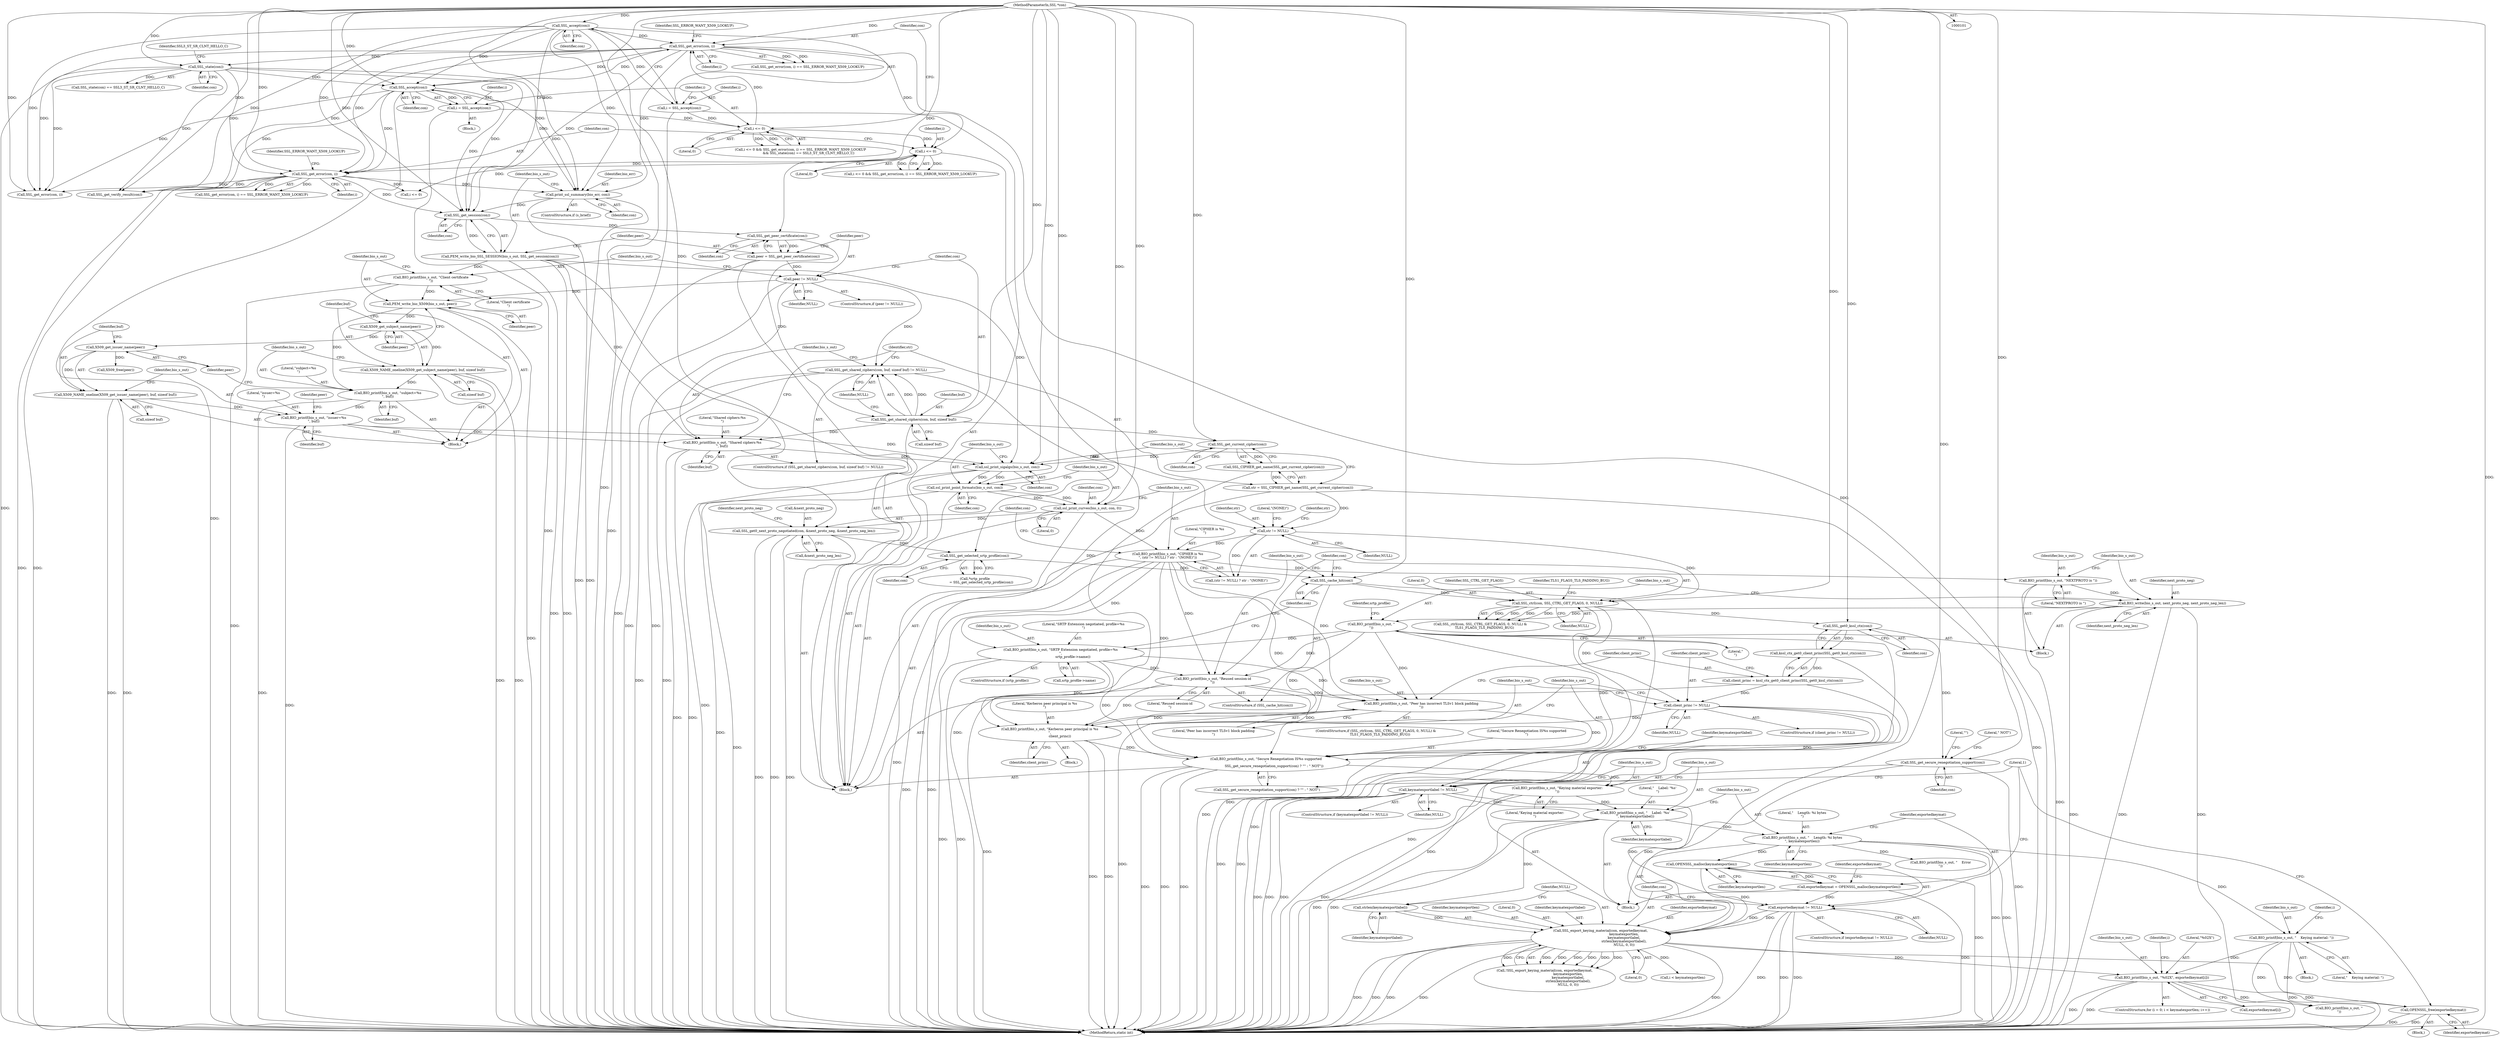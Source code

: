 digraph "0_openssl_259b664f950c2ba66fbf4b0fe5281327904ead21@API" {
"1000454" [label="(Call,OPENSSL_free(exportedkeymat))"];
"1000445" [label="(Call,BIO_printf(bio_s_out, \"%02X\", exportedkeymat[i]))"];
"1000433" [label="(Call,BIO_printf(bio_s_out, \"    Keying material: \"))"];
"1000402" [label="(Call,BIO_printf(bio_s_out, \"    Length: %i bytes\n\", keymatexportlen))"];
"1000398" [label="(Call,BIO_printf(bio_s_out, \"    Label: '%s'\n\", keymatexportlabel))"];
"1000395" [label="(Call,BIO_printf(bio_s_out, \"Keying material exporter:\n\"))"];
"1000382" [label="(Call,BIO_printf(bio_s_out, \"Secure Renegotiation IS%s supported\n\",\n               SSL_get_secure_renegotiation_support(con) ? \"\" : \" NOT\"))"];
"1000309" [label="(Call,BIO_printf(bio_s_out, \"CIPHER is %s\n\", (str != NULL) ? str : \"(NONE)\"))"];
"1000305" [label="(Call,ssl_print_curves(bio_s_out, con, 0))"];
"1000302" [label="(Call,ssl_print_point_formats(bio_s_out, con))"];
"1000299" [label="(Call,ssl_print_sigalgs(bio_s_out, con))"];
"1000290" [label="(Call,BIO_printf(bio_s_out, \"Shared ciphers:%s\n\", buf))"];
"1000276" [label="(Call,BIO_printf(bio_s_out, \"issuer=%s\n\", buf))"];
"1000266" [label="(Call,BIO_printf(bio_s_out, \"subject=%s\n\", buf))"];
"1000257" [label="(Call,PEM_write_bio_X509(bio_s_out, peer))"];
"1000254" [label="(Call,BIO_printf(bio_s_out, \"Client certificate\n\"))"];
"1000241" [label="(Call,PEM_write_bio_SSL_SESSION(bio_s_out, SSL_get_session(con)))"];
"1000243" [label="(Call,SSL_get_session(con))"];
"1000125" [label="(Call,SSL_get_error(con, i))"];
"1000139" [label="(Call,SSL_accept(con))"];
"1000115" [label="(Call,SSL_accept(con))"];
"1000102" [label="(MethodParameterIn,SSL *con)"];
"1000130" [label="(Call,SSL_state(con))"];
"1000120" [label="(Call,i <= 0)"];
"1000113" [label="(Call,i = SSL_accept(con))"];
"1000137" [label="(Call,i = SSL_accept(con))"];
"1000238" [label="(Call,print_ssl_summary(bio_err, con))"];
"1000147" [label="(Call,SSL_get_error(con, i))"];
"1000143" [label="(Call,i <= 0)"];
"1000250" [label="(Call,peer != NULL)"];
"1000245" [label="(Call,peer = SSL_get_peer_certificate(con))"];
"1000247" [label="(Call,SSL_get_peer_certificate(con))"];
"1000260" [label="(Call,X509_NAME_oneline(X509_get_subject_name(peer), buf, sizeof buf))"];
"1000261" [label="(Call,X509_get_subject_name(peer))"];
"1000270" [label="(Call,X509_NAME_oneline(X509_get_issuer_name(peer), buf, sizeof buf))"];
"1000271" [label="(Call,X509_get_issuer_name(peer))"];
"1000284" [label="(Call,SSL_get_shared_ciphers(con, buf, sizeof buf))"];
"1000297" [label="(Call,SSL_get_current_cipher(con))"];
"1000313" [label="(Call,str != NULL)"];
"1000294" [label="(Call,str = SSL_CIPHER_get_name(SSL_get_current_cipher(con)))"];
"1000296" [label="(Call,SSL_CIPHER_get_name(SSL_get_current_cipher(con)))"];
"1000283" [label="(Call,SSL_get_shared_ciphers(con, buf, sizeof buf) != NULL)"];
"1000378" [label="(Call,BIO_printf(bio_s_out, \"Kerberos peer principal is %s\n\",\n                   client_princ))"];
"1000365" [label="(Call,BIO_printf(bio_s_out, \"Peer has incorrect TLSv1 block padding\n\"))"];
"1000345" [label="(Call,BIO_printf(bio_s_out, \"SRTP Extension negotiated, profile=%s\n\",\n                       srtp_profile->name))"];
"1000334" [label="(Call,BIO_printf(bio_s_out, \"\n\"))"];
"1000330" [label="(Call,BIO_write(bio_s_out, next_proto_neg, next_proto_neg_len))"];
"1000327" [label="(Call,BIO_printf(bio_s_out, \"NEXTPROTO is \"))"];
"1000354" [label="(Call,BIO_printf(bio_s_out, \"Reused session-id\n\"))"];
"1000374" [label="(Call,client_princ != NULL)"];
"1000368" [label="(Call,client_princ = kssl_ctx_get0_client_princ(SSL_get0_kssl_ctx(con)))"];
"1000370" [label="(Call,kssl_ctx_get0_client_princ(SSL_get0_kssl_ctx(con)))"];
"1000371" [label="(Call,SSL_get0_kssl_ctx(con))"];
"1000359" [label="(Call,SSL_ctrl(con, SSL_CTRL_GET_FLAGS, 0, NULL))"];
"1000352" [label="(Call,SSL_cache_hit(con))"];
"1000341" [label="(Call,SSL_get_selected_srtp_profile(con))"];
"1000318" [label="(Call,SSL_get0_next_proto_negotiated(con, &next_proto_neg, &next_proto_neg_len))"];
"1000391" [label="(Call,keymatexportlabel != NULL)"];
"1000417" [label="(Call,SSL_export_keying_material(con, exportedkeymat,\n                                            keymatexportlen,\n                                            keymatexportlabel,\n                                            strlen(keymatexportlabel),\n                                            NULL, 0, 0))"];
"1000386" [label="(Call,SSL_get_secure_renegotiation_support(con))"];
"1000411" [label="(Call,exportedkeymat != NULL)"];
"1000406" [label="(Call,exportedkeymat = OPENSSL_malloc(keymatexportlen))"];
"1000408" [label="(Call,OPENSSL_malloc(keymatexportlen))"];
"1000422" [label="(Call,strlen(keymatexportlabel))"];
"1000241" [label="(Call,PEM_write_bio_SSL_SESSION(bio_s_out, SSL_get_session(con)))"];
"1000243" [label="(Call,SSL_get_session(con))"];
"1000254" [label="(Call,BIO_printf(bio_s_out, \"Client certificate\n\"))"];
"1000269" [label="(Identifier,buf)"];
"1000355" [label="(Identifier,bio_s_out)"];
"1000383" [label="(Identifier,bio_s_out)"];
"1000435" [label="(Literal,\"    Keying material: \")"];
"1000114" [label="(Identifier,i)"];
"1000332" [label="(Identifier,next_proto_neg)"];
"1000284" [label="(Call,SSL_get_shared_ciphers(con, buf, sizeof buf))"];
"1000347" [label="(Literal,\"SRTP Extension negotiated, profile=%s\n\")"];
"1000314" [label="(Identifier,str)"];
"1000256" [label="(Literal,\"Client certificate\n\")"];
"1000322" [label="(Call,&next_proto_neg_len)"];
"1000432" [label="(Block,)"];
"1000266" [label="(Call,BIO_printf(bio_s_out, \"subject=%s\n\", buf))"];
"1000147" [label="(Call,SSL_get_error(con, i))"];
"1000249" [label="(ControlStructure,if (peer != NULL))"];
"1000262" [label="(Identifier,peer)"];
"1000133" [label="(Block,)"];
"1000348" [label="(Call,srtp_profile->name)"];
"1000404" [label="(Literal,\"    Length: %i bytes\n\")"];
"1000283" [label="(Call,SSL_get_shared_ciphers(con, buf, sizeof buf) != NULL)"];
"1000433" [label="(Call,BIO_printf(bio_s_out, \"    Keying material: \"))"];
"1000331" [label="(Identifier,bio_s_out)"];
"1000278" [label="(Literal,\"issuer=%s\n\")"];
"1000413" [label="(Identifier,NULL)"];
"1000246" [label="(Identifier,peer)"];
"1000137" [label="(Call,i = SSL_accept(con))"];
"1000129" [label="(Call,SSL_state(con) == SSL3_ST_SR_CLNT_HELLO_C)"];
"1000149" [label="(Identifier,i)"];
"1000289" [label="(Identifier,NULL)"];
"1000455" [label="(Identifier,exportedkeymat)"];
"1000410" [label="(ControlStructure,if (exportedkeymat != NULL))"];
"1000370" [label="(Call,kssl_ctx_get0_client_princ(SSL_get0_kssl_ctx(con)))"];
"1000305" [label="(Call,ssl_print_curves(bio_s_out, con, 0))"];
"1000132" [label="(Identifier,SSL3_ST_SR_CLNT_HELLO_C)"];
"1000309" [label="(Call,BIO_printf(bio_s_out, \"CIPHER is %s\n\", (str != NULL) ? str : \"(NONE)\"))"];
"1000259" [label="(Identifier,peer)"];
"1000127" [label="(Identifier,i)"];
"1000422" [label="(Call,strlen(keymatexportlabel))"];
"1000317" [label="(Literal,\"(NONE)\")"];
"1000356" [label="(Literal,\"Reused session-id\n\")"];
"1000333" [label="(Identifier,next_proto_neg_len)"];
"1000124" [label="(Call,SSL_get_error(con, i) == SSL_ERROR_WANT_X509_LOOKUP)"];
"1000120" [label="(Call,i <= 0)"];
"1000319" [label="(Identifier,con)"];
"1000257" [label="(Call,PEM_write_bio_X509(bio_s_out, peer))"];
"1000371" [label="(Call,SSL_get0_kssl_ctx(con))"];
"1000424" [label="(Identifier,NULL)"];
"1000271" [label="(Call,X509_get_issuer_name(peer))"];
"1000316" [label="(Identifier,str)"];
"1000311" [label="(Literal,\"CIPHER is %s\n\")"];
"1000146" [label="(Call,SSL_get_error(con, i) == SSL_ERROR_WANT_X509_LOOKUP)"];
"1000381" [label="(Identifier,client_princ)"];
"1000292" [label="(Literal,\"Shared ciphers:%s\n\")"];
"1000377" [label="(Block,)"];
"1000445" [label="(Call,BIO_printf(bio_s_out, \"%02X\", exportedkeymat[i]))"];
"1000343" [label="(ControlStructure,if (srtp_profile))"];
"1000394" [label="(Block,)"];
"1000242" [label="(Identifier,bio_s_out)"];
"1000328" [label="(Identifier,bio_s_out)"];
"1000310" [label="(Identifier,bio_s_out)"];
"1000280" [label="(Call,X509_free(peer))"];
"1000403" [label="(Identifier,bio_s_out)"];
"1000116" [label="(Identifier,con)"];
"1000245" [label="(Call,peer = SSL_get_peer_certificate(con))"];
"1000179" [label="(Call,SSL_get_error(con, i))"];
"1000329" [label="(Literal,\"NEXTPROTO is \")"];
"1000393" [label="(Identifier,NULL)"];
"1000144" [label="(Identifier,i)"];
"1000446" [label="(Identifier,bio_s_out)"];
"1000125" [label="(Call,SSL_get_error(con, i))"];
"1000303" [label="(Identifier,bio_s_out)"];
"1000325" [label="(Identifier,next_proto_neg)"];
"1000128" [label="(Identifier,SSL_ERROR_WANT_X509_LOOKUP)"];
"1000451" [label="(Call,BIO_printf(bio_s_out, \"\n\"))"];
"1000398" [label="(Call,BIO_printf(bio_s_out, \"    Label: '%s'\n\", keymatexportlabel))"];
"1000407" [label="(Identifier,exportedkeymat)"];
"1000434" [label="(Identifier,bio_s_out)"];
"1000313" [label="(Call,str != NULL)"];
"1000419" [label="(Identifier,exportedkeymat)"];
"1000352" [label="(Call,SSL_cache_hit(con))"];
"1000335" [label="(Identifier,bio_s_out)"];
"1000287" [label="(Call,sizeof buf)"];
"1000244" [label="(Identifier,con)"];
"1000131" [label="(Identifier,con)"];
"1000264" [label="(Call,sizeof buf)"];
"1000440" [label="(Call,i < keymatexportlen)"];
"1000334" [label="(Call,BIO_printf(bio_s_out, \"\n\"))"];
"1000261" [label="(Call,X509_get_subject_name(peer))"];
"1000138" [label="(Identifier,i)"];
"1000358" [label="(Call,SSL_ctrl(con, SSL_CTRL_GET_FLAGS, 0, NULL) &\n        TLS1_FLAGS_TLS_PADDING_BUG)"];
"1000406" [label="(Call,exportedkeymat = OPENSSL_malloc(keymatexportlen))"];
"1000304" [label="(Identifier,con)"];
"1000302" [label="(Call,ssl_print_point_formats(bio_s_out, con))"];
"1000143" [label="(Call,i <= 0)"];
"1000438" [label="(Identifier,i)"];
"1000308" [label="(Literal,0)"];
"1000102" [label="(MethodParameterIn,SSL *con)"];
"1000130" [label="(Call,SSL_state(con))"];
"1000285" [label="(Identifier,con)"];
"1000247" [label="(Call,SSL_get_peer_certificate(con))"];
"1000291" [label="(Identifier,bio_s_out)"];
"1000238" [label="(Call,print_ssl_summary(bio_err, con))"];
"1000175" [label="(Call,i <= 0)"];
"1000367" [label="(Literal,\"Peer has incorrect TLSv1 block padding\n\")"];
"1000277" [label="(Identifier,bio_s_out)"];
"1000250" [label="(Call,peer != NULL)"];
"1000376" [label="(Identifier,NULL)"];
"1000268" [label="(Literal,\"subject=%s\n\")"];
"1000392" [label="(Identifier,keymatexportlabel)"];
"1000301" [label="(Identifier,con)"];
"1000140" [label="(Identifier,con)"];
"1000260" [label="(Call,X509_NAME_oneline(X509_get_subject_name(peer), buf, sizeof buf))"];
"1000397" [label="(Literal,\"Keying material exporter:\n\")"];
"1000273" [label="(Identifier,buf)"];
"1000389" [label="(Literal,\" NOT\")"];
"1000345" [label="(Call,BIO_printf(bio_s_out, \"SRTP Extension negotiated, profile=%s\n\",\n                       srtp_profile->name))"];
"1000139" [label="(Call,SSL_accept(con))"];
"1000122" [label="(Literal,0)"];
"1000380" [label="(Literal,\"Kerberos peer principal is %s\n\")"];
"1000395" [label="(Call,BIO_printf(bio_s_out, \"Keying material exporter:\n\"))"];
"1000251" [label="(Identifier,peer)"];
"1000414" [label="(Block,)"];
"1000307" [label="(Identifier,con)"];
"1000318" [label="(Call,SSL_get0_next_proto_negotiated(con, &next_proto_neg, &next_proto_neg_len))"];
"1000126" [label="(Identifier,con)"];
"1000148" [label="(Identifier,con)"];
"1000270" [label="(Call,X509_NAME_oneline(X509_get_issuer_name(peer), buf, sizeof buf))"];
"1000375" [label="(Identifier,client_princ)"];
"1000457" [label="(Literal,1)"];
"1000363" [label="(Identifier,NULL)"];
"1000458" [label="(MethodReturn,static int)"];
"1000444" [label="(Identifier,i)"];
"1000385" [label="(Call,SSL_get_secure_renegotiation_support(con) ? \"\" : \" NOT\")"];
"1000426" [label="(Literal,0)"];
"1000364" [label="(Identifier,TLS1_FLAGS_TLS_PADDING_BUG)"];
"1000418" [label="(Identifier,con)"];
"1000103" [label="(Block,)"];
"1000315" [label="(Identifier,NULL)"];
"1000400" [label="(Literal,\"    Label: '%s'\n\")"];
"1000306" [label="(Identifier,bio_s_out)"];
"1000379" [label="(Identifier,bio_s_out)"];
"1000366" [label="(Identifier,bio_s_out)"];
"1000330" [label="(Call,BIO_write(bio_s_out, next_proto_neg, next_proto_neg_len))"];
"1000362" [label="(Literal,0)"];
"1000411" [label="(Call,exportedkeymat != NULL)"];
"1000326" [label="(Block,)"];
"1000267" [label="(Identifier,bio_s_out)"];
"1000454" [label="(Call,OPENSSL_free(exportedkeymat))"];
"1000368" [label="(Call,client_princ = kssl_ctx_get0_client_princ(SSL_get0_kssl_ctx(con)))"];
"1000339" [label="(Call,*srtp_profile\n            = SSL_get_selected_srtp_profile(con))"];
"1000391" [label="(Call,keymatexportlabel != NULL)"];
"1000121" [label="(Identifier,i)"];
"1000295" [label="(Identifier,str)"];
"1000351" [label="(ControlStructure,if (SSL_cache_hit(con)))"];
"1000412" [label="(Identifier,exportedkeymat)"];
"1000417" [label="(Call,SSL_export_keying_material(con, exportedkeymat,\n                                            keymatexportlen,\n                                            keymatexportlabel,\n                                            strlen(keymatexportlabel),\n                                            NULL, 0, 0))"];
"1000360" [label="(Identifier,con)"];
"1000423" [label="(Identifier,keymatexportlabel)"];
"1000420" [label="(Identifier,keymatexportlen)"];
"1000341" [label="(Call,SSL_get_selected_srtp_profile(con))"];
"1000384" [label="(Literal,\"Secure Renegotiation IS%s supported\n\")"];
"1000220" [label="(Call,SSL_get_verify_result(con))"];
"1000382" [label="(Call,BIO_printf(bio_s_out, \"Secure Renegotiation IS%s supported\n\",\n               SSL_get_secure_renegotiation_support(con) ? \"\" : \" NOT\"))"];
"1000399" [label="(Identifier,bio_s_out)"];
"1000390" [label="(ControlStructure,if (keymatexportlabel != NULL))"];
"1000297" [label="(Call,SSL_get_current_cipher(con))"];
"1000272" [label="(Identifier,peer)"];
"1000298" [label="(Identifier,con)"];
"1000258" [label="(Identifier,bio_s_out)"];
"1000290" [label="(Call,BIO_printf(bio_s_out, \"Shared ciphers:%s\n\", buf))"];
"1000300" [label="(Identifier,bio_s_out)"];
"1000346" [label="(Identifier,bio_s_out)"];
"1000281" [label="(Identifier,peer)"];
"1000428" [label="(Call,BIO_printf(bio_s_out, \"    Error\n\"))"];
"1000276" [label="(Call,BIO_printf(bio_s_out, \"issuer=%s\n\", buf))"];
"1000401" [label="(Identifier,keymatexportlabel)"];
"1000357" [label="(ControlStructure,if (SSL_ctrl(con, SSL_CTRL_GET_FLAGS, 0, NULL) &\n        TLS1_FLAGS_TLS_PADDING_BUG))"];
"1000299" [label="(Call,ssl_print_sigalgs(bio_s_out, con))"];
"1000373" [label="(ControlStructure,if (client_princ != NULL))"];
"1000436" [label="(ControlStructure,for (i = 0; i < keymatexportlen; i++))"];
"1000113" [label="(Call,i = SSL_accept(con))"];
"1000296" [label="(Call,SSL_CIPHER_get_name(SSL_get_current_cipher(con)))"];
"1000145" [label="(Literal,0)"];
"1000263" [label="(Identifier,buf)"];
"1000388" [label="(Literal,\"\")"];
"1000274" [label="(Call,sizeof buf)"];
"1000293" [label="(Identifier,buf)"];
"1000448" [label="(Call,exportedkeymat[i])"];
"1000327" [label="(Call,BIO_printf(bio_s_out, \"NEXTPROTO is \"))"];
"1000387" [label="(Identifier,con)"];
"1000248" [label="(Identifier,con)"];
"1000365" [label="(Call,BIO_printf(bio_s_out, \"Peer has incorrect TLSv1 block padding\n\"))"];
"1000336" [label="(Literal,\"\n\")"];
"1000286" [label="(Identifier,buf)"];
"1000386" [label="(Call,SSL_get_secure_renegotiation_support(con))"];
"1000252" [label="(Identifier,NULL)"];
"1000361" [label="(Identifier,SSL_CTRL_GET_FLAGS)"];
"1000408" [label="(Call,OPENSSL_malloc(keymatexportlen))"];
"1000279" [label="(Identifier,buf)"];
"1000354" [label="(Call,BIO_printf(bio_s_out, \"Reused session-id\n\"))"];
"1000294" [label="(Call,str = SSL_CIPHER_get_name(SSL_get_current_cipher(con)))"];
"1000425" [label="(Literal,0)"];
"1000447" [label="(Literal,\"%02X\")"];
"1000342" [label="(Identifier,con)"];
"1000369" [label="(Identifier,client_princ)"];
"1000150" [label="(Identifier,SSL_ERROR_WANT_X509_LOOKUP)"];
"1000253" [label="(Block,)"];
"1000374" [label="(Call,client_princ != NULL)"];
"1000372" [label="(Identifier,con)"];
"1000236" [label="(ControlStructure,if (s_brief))"];
"1000115" [label="(Call,SSL_accept(con))"];
"1000240" [label="(Identifier,con)"];
"1000396" [label="(Identifier,bio_s_out)"];
"1000312" [label="(Call,(str != NULL) ? str : \"(NONE)\")"];
"1000340" [label="(Identifier,srtp_profile)"];
"1000402" [label="(Call,BIO_printf(bio_s_out, \"    Length: %i bytes\n\", keymatexportlen))"];
"1000142" [label="(Call,i <= 0 && SSL_get_error(con, i) == SSL_ERROR_WANT_X509_LOOKUP)"];
"1000416" [label="(Call,!SSL_export_keying_material(con, exportedkeymat,\n                                            keymatexportlen,\n                                            keymatexportlabel,\n                                            strlen(keymatexportlabel),\n                                            NULL, 0, 0))"];
"1000282" [label="(ControlStructure,if (SSL_get_shared_ciphers(con, buf, sizeof buf) != NULL))"];
"1000359" [label="(Call,SSL_ctrl(con, SSL_CTRL_GET_FLAGS, 0, NULL))"];
"1000353" [label="(Identifier,con)"];
"1000378" [label="(Call,BIO_printf(bio_s_out, \"Kerberos peer principal is %s\n\",\n                   client_princ))"];
"1000421" [label="(Identifier,keymatexportlabel)"];
"1000409" [label="(Identifier,keymatexportlen)"];
"1000405" [label="(Identifier,keymatexportlen)"];
"1000320" [label="(Call,&next_proto_neg)"];
"1000255" [label="(Identifier,bio_s_out)"];
"1000119" [label="(Call,i <= 0 && SSL_get_error(con, i) == SSL_ERROR_WANT_X509_LOOKUP\n               && SSL_state(con) == SSL3_ST_SR_CLNT_HELLO_C)"];
"1000239" [label="(Identifier,bio_err)"];
"1000454" -> "1000414"  [label="AST: "];
"1000454" -> "1000455"  [label="CFG: "];
"1000455" -> "1000454"  [label="AST: "];
"1000457" -> "1000454"  [label="CFG: "];
"1000454" -> "1000458"  [label="DDG: "];
"1000454" -> "1000458"  [label="DDG: "];
"1000445" -> "1000454"  [label="DDG: "];
"1000417" -> "1000454"  [label="DDG: "];
"1000445" -> "1000436"  [label="AST: "];
"1000445" -> "1000448"  [label="CFG: "];
"1000446" -> "1000445"  [label="AST: "];
"1000447" -> "1000445"  [label="AST: "];
"1000448" -> "1000445"  [label="AST: "];
"1000444" -> "1000445"  [label="CFG: "];
"1000445" -> "1000458"  [label="DDG: "];
"1000445" -> "1000458"  [label="DDG: "];
"1000433" -> "1000445"  [label="DDG: "];
"1000417" -> "1000445"  [label="DDG: "];
"1000445" -> "1000451"  [label="DDG: "];
"1000433" -> "1000432"  [label="AST: "];
"1000433" -> "1000435"  [label="CFG: "];
"1000434" -> "1000433"  [label="AST: "];
"1000435" -> "1000433"  [label="AST: "];
"1000438" -> "1000433"  [label="CFG: "];
"1000433" -> "1000458"  [label="DDG: "];
"1000402" -> "1000433"  [label="DDG: "];
"1000433" -> "1000451"  [label="DDG: "];
"1000402" -> "1000394"  [label="AST: "];
"1000402" -> "1000405"  [label="CFG: "];
"1000403" -> "1000402"  [label="AST: "];
"1000404" -> "1000402"  [label="AST: "];
"1000405" -> "1000402"  [label="AST: "];
"1000407" -> "1000402"  [label="CFG: "];
"1000402" -> "1000458"  [label="DDG: "];
"1000402" -> "1000458"  [label="DDG: "];
"1000398" -> "1000402"  [label="DDG: "];
"1000402" -> "1000408"  [label="DDG: "];
"1000402" -> "1000428"  [label="DDG: "];
"1000398" -> "1000394"  [label="AST: "];
"1000398" -> "1000401"  [label="CFG: "];
"1000399" -> "1000398"  [label="AST: "];
"1000400" -> "1000398"  [label="AST: "];
"1000401" -> "1000398"  [label="AST: "];
"1000403" -> "1000398"  [label="CFG: "];
"1000398" -> "1000458"  [label="DDG: "];
"1000398" -> "1000458"  [label="DDG: "];
"1000395" -> "1000398"  [label="DDG: "];
"1000391" -> "1000398"  [label="DDG: "];
"1000398" -> "1000422"  [label="DDG: "];
"1000395" -> "1000394"  [label="AST: "];
"1000395" -> "1000397"  [label="CFG: "];
"1000396" -> "1000395"  [label="AST: "];
"1000397" -> "1000395"  [label="AST: "];
"1000399" -> "1000395"  [label="CFG: "];
"1000395" -> "1000458"  [label="DDG: "];
"1000382" -> "1000395"  [label="DDG: "];
"1000382" -> "1000103"  [label="AST: "];
"1000382" -> "1000385"  [label="CFG: "];
"1000383" -> "1000382"  [label="AST: "];
"1000384" -> "1000382"  [label="AST: "];
"1000385" -> "1000382"  [label="AST: "];
"1000392" -> "1000382"  [label="CFG: "];
"1000382" -> "1000458"  [label="DDG: "];
"1000382" -> "1000458"  [label="DDG: "];
"1000382" -> "1000458"  [label="DDG: "];
"1000309" -> "1000382"  [label="DDG: "];
"1000378" -> "1000382"  [label="DDG: "];
"1000365" -> "1000382"  [label="DDG: "];
"1000345" -> "1000382"  [label="DDG: "];
"1000354" -> "1000382"  [label="DDG: "];
"1000334" -> "1000382"  [label="DDG: "];
"1000309" -> "1000103"  [label="AST: "];
"1000309" -> "1000312"  [label="CFG: "];
"1000310" -> "1000309"  [label="AST: "];
"1000311" -> "1000309"  [label="AST: "];
"1000312" -> "1000309"  [label="AST: "];
"1000319" -> "1000309"  [label="CFG: "];
"1000309" -> "1000458"  [label="DDG: "];
"1000309" -> "1000458"  [label="DDG: "];
"1000305" -> "1000309"  [label="DDG: "];
"1000313" -> "1000309"  [label="DDG: "];
"1000309" -> "1000327"  [label="DDG: "];
"1000309" -> "1000345"  [label="DDG: "];
"1000309" -> "1000354"  [label="DDG: "];
"1000309" -> "1000365"  [label="DDG: "];
"1000309" -> "1000378"  [label="DDG: "];
"1000305" -> "1000103"  [label="AST: "];
"1000305" -> "1000308"  [label="CFG: "];
"1000306" -> "1000305"  [label="AST: "];
"1000307" -> "1000305"  [label="AST: "];
"1000308" -> "1000305"  [label="AST: "];
"1000310" -> "1000305"  [label="CFG: "];
"1000305" -> "1000458"  [label="DDG: "];
"1000302" -> "1000305"  [label="DDG: "];
"1000302" -> "1000305"  [label="DDG: "];
"1000102" -> "1000305"  [label="DDG: "];
"1000305" -> "1000318"  [label="DDG: "];
"1000302" -> "1000103"  [label="AST: "];
"1000302" -> "1000304"  [label="CFG: "];
"1000303" -> "1000302"  [label="AST: "];
"1000304" -> "1000302"  [label="AST: "];
"1000306" -> "1000302"  [label="CFG: "];
"1000302" -> "1000458"  [label="DDG: "];
"1000299" -> "1000302"  [label="DDG: "];
"1000299" -> "1000302"  [label="DDG: "];
"1000102" -> "1000302"  [label="DDG: "];
"1000299" -> "1000103"  [label="AST: "];
"1000299" -> "1000301"  [label="CFG: "];
"1000300" -> "1000299"  [label="AST: "];
"1000301" -> "1000299"  [label="AST: "];
"1000303" -> "1000299"  [label="CFG: "];
"1000299" -> "1000458"  [label="DDG: "];
"1000290" -> "1000299"  [label="DDG: "];
"1000276" -> "1000299"  [label="DDG: "];
"1000241" -> "1000299"  [label="DDG: "];
"1000297" -> "1000299"  [label="DDG: "];
"1000102" -> "1000299"  [label="DDG: "];
"1000290" -> "1000282"  [label="AST: "];
"1000290" -> "1000293"  [label="CFG: "];
"1000291" -> "1000290"  [label="AST: "];
"1000292" -> "1000290"  [label="AST: "];
"1000293" -> "1000290"  [label="AST: "];
"1000295" -> "1000290"  [label="CFG: "];
"1000290" -> "1000458"  [label="DDG: "];
"1000290" -> "1000458"  [label="DDG: "];
"1000276" -> "1000290"  [label="DDG: "];
"1000241" -> "1000290"  [label="DDG: "];
"1000284" -> "1000290"  [label="DDG: "];
"1000276" -> "1000253"  [label="AST: "];
"1000276" -> "1000279"  [label="CFG: "];
"1000277" -> "1000276"  [label="AST: "];
"1000278" -> "1000276"  [label="AST: "];
"1000279" -> "1000276"  [label="AST: "];
"1000281" -> "1000276"  [label="CFG: "];
"1000276" -> "1000458"  [label="DDG: "];
"1000266" -> "1000276"  [label="DDG: "];
"1000270" -> "1000276"  [label="DDG: "];
"1000266" -> "1000253"  [label="AST: "];
"1000266" -> "1000269"  [label="CFG: "];
"1000267" -> "1000266"  [label="AST: "];
"1000268" -> "1000266"  [label="AST: "];
"1000269" -> "1000266"  [label="AST: "];
"1000272" -> "1000266"  [label="CFG: "];
"1000266" -> "1000458"  [label="DDG: "];
"1000257" -> "1000266"  [label="DDG: "];
"1000260" -> "1000266"  [label="DDG: "];
"1000257" -> "1000253"  [label="AST: "];
"1000257" -> "1000259"  [label="CFG: "];
"1000258" -> "1000257"  [label="AST: "];
"1000259" -> "1000257"  [label="AST: "];
"1000262" -> "1000257"  [label="CFG: "];
"1000257" -> "1000458"  [label="DDG: "];
"1000254" -> "1000257"  [label="DDG: "];
"1000250" -> "1000257"  [label="DDG: "];
"1000257" -> "1000261"  [label="DDG: "];
"1000254" -> "1000253"  [label="AST: "];
"1000254" -> "1000256"  [label="CFG: "];
"1000255" -> "1000254"  [label="AST: "];
"1000256" -> "1000254"  [label="AST: "];
"1000258" -> "1000254"  [label="CFG: "];
"1000254" -> "1000458"  [label="DDG: "];
"1000241" -> "1000254"  [label="DDG: "];
"1000241" -> "1000103"  [label="AST: "];
"1000241" -> "1000243"  [label="CFG: "];
"1000242" -> "1000241"  [label="AST: "];
"1000243" -> "1000241"  [label="AST: "];
"1000246" -> "1000241"  [label="CFG: "];
"1000241" -> "1000458"  [label="DDG: "];
"1000241" -> "1000458"  [label="DDG: "];
"1000243" -> "1000241"  [label="DDG: "];
"1000243" -> "1000244"  [label="CFG: "];
"1000244" -> "1000243"  [label="AST: "];
"1000125" -> "1000243"  [label="DDG: "];
"1000238" -> "1000243"  [label="DDG: "];
"1000139" -> "1000243"  [label="DDG: "];
"1000147" -> "1000243"  [label="DDG: "];
"1000115" -> "1000243"  [label="DDG: "];
"1000130" -> "1000243"  [label="DDG: "];
"1000102" -> "1000243"  [label="DDG: "];
"1000243" -> "1000247"  [label="DDG: "];
"1000125" -> "1000124"  [label="AST: "];
"1000125" -> "1000127"  [label="CFG: "];
"1000126" -> "1000125"  [label="AST: "];
"1000127" -> "1000125"  [label="AST: "];
"1000128" -> "1000125"  [label="CFG: "];
"1000125" -> "1000458"  [label="DDG: "];
"1000125" -> "1000124"  [label="DDG: "];
"1000125" -> "1000124"  [label="DDG: "];
"1000139" -> "1000125"  [label="DDG: "];
"1000115" -> "1000125"  [label="DDG: "];
"1000102" -> "1000125"  [label="DDG: "];
"1000120" -> "1000125"  [label="DDG: "];
"1000125" -> "1000130"  [label="DDG: "];
"1000125" -> "1000139"  [label="DDG: "];
"1000125" -> "1000143"  [label="DDG: "];
"1000125" -> "1000147"  [label="DDG: "];
"1000125" -> "1000179"  [label="DDG: "];
"1000125" -> "1000220"  [label="DDG: "];
"1000125" -> "1000238"  [label="DDG: "];
"1000139" -> "1000137"  [label="AST: "];
"1000139" -> "1000140"  [label="CFG: "];
"1000140" -> "1000139"  [label="AST: "];
"1000137" -> "1000139"  [label="CFG: "];
"1000139" -> "1000458"  [label="DDG: "];
"1000139" -> "1000137"  [label="DDG: "];
"1000115" -> "1000139"  [label="DDG: "];
"1000130" -> "1000139"  [label="DDG: "];
"1000102" -> "1000139"  [label="DDG: "];
"1000139" -> "1000147"  [label="DDG: "];
"1000139" -> "1000179"  [label="DDG: "];
"1000139" -> "1000220"  [label="DDG: "];
"1000139" -> "1000238"  [label="DDG: "];
"1000115" -> "1000113"  [label="AST: "];
"1000115" -> "1000116"  [label="CFG: "];
"1000116" -> "1000115"  [label="AST: "];
"1000113" -> "1000115"  [label="CFG: "];
"1000115" -> "1000458"  [label="DDG: "];
"1000115" -> "1000113"  [label="DDG: "];
"1000102" -> "1000115"  [label="DDG: "];
"1000115" -> "1000147"  [label="DDG: "];
"1000115" -> "1000179"  [label="DDG: "];
"1000115" -> "1000220"  [label="DDG: "];
"1000115" -> "1000238"  [label="DDG: "];
"1000102" -> "1000101"  [label="AST: "];
"1000102" -> "1000458"  [label="DDG: "];
"1000102" -> "1000130"  [label="DDG: "];
"1000102" -> "1000147"  [label="DDG: "];
"1000102" -> "1000179"  [label="DDG: "];
"1000102" -> "1000220"  [label="DDG: "];
"1000102" -> "1000238"  [label="DDG: "];
"1000102" -> "1000247"  [label="DDG: "];
"1000102" -> "1000284"  [label="DDG: "];
"1000102" -> "1000297"  [label="DDG: "];
"1000102" -> "1000318"  [label="DDG: "];
"1000102" -> "1000341"  [label="DDG: "];
"1000102" -> "1000352"  [label="DDG: "];
"1000102" -> "1000359"  [label="DDG: "];
"1000102" -> "1000371"  [label="DDG: "];
"1000102" -> "1000386"  [label="DDG: "];
"1000102" -> "1000417"  [label="DDG: "];
"1000130" -> "1000129"  [label="AST: "];
"1000130" -> "1000131"  [label="CFG: "];
"1000131" -> "1000130"  [label="AST: "];
"1000132" -> "1000130"  [label="CFG: "];
"1000130" -> "1000458"  [label="DDG: "];
"1000130" -> "1000129"  [label="DDG: "];
"1000130" -> "1000147"  [label="DDG: "];
"1000130" -> "1000179"  [label="DDG: "];
"1000130" -> "1000220"  [label="DDG: "];
"1000130" -> "1000238"  [label="DDG: "];
"1000120" -> "1000119"  [label="AST: "];
"1000120" -> "1000122"  [label="CFG: "];
"1000121" -> "1000120"  [label="AST: "];
"1000122" -> "1000120"  [label="AST: "];
"1000126" -> "1000120"  [label="CFG: "];
"1000119" -> "1000120"  [label="CFG: "];
"1000120" -> "1000119"  [label="DDG: "];
"1000120" -> "1000119"  [label="DDG: "];
"1000113" -> "1000120"  [label="DDG: "];
"1000137" -> "1000120"  [label="DDG: "];
"1000120" -> "1000143"  [label="DDG: "];
"1000113" -> "1000103"  [label="AST: "];
"1000114" -> "1000113"  [label="AST: "];
"1000121" -> "1000113"  [label="CFG: "];
"1000113" -> "1000458"  [label="DDG: "];
"1000137" -> "1000133"  [label="AST: "];
"1000138" -> "1000137"  [label="AST: "];
"1000121" -> "1000137"  [label="CFG: "];
"1000137" -> "1000458"  [label="DDG: "];
"1000238" -> "1000236"  [label="AST: "];
"1000238" -> "1000240"  [label="CFG: "];
"1000239" -> "1000238"  [label="AST: "];
"1000240" -> "1000238"  [label="AST: "];
"1000242" -> "1000238"  [label="CFG: "];
"1000238" -> "1000458"  [label="DDG: "];
"1000238" -> "1000458"  [label="DDG: "];
"1000147" -> "1000238"  [label="DDG: "];
"1000147" -> "1000146"  [label="AST: "];
"1000147" -> "1000149"  [label="CFG: "];
"1000148" -> "1000147"  [label="AST: "];
"1000149" -> "1000147"  [label="AST: "];
"1000150" -> "1000147"  [label="CFG: "];
"1000147" -> "1000458"  [label="DDG: "];
"1000147" -> "1000458"  [label="DDG: "];
"1000147" -> "1000146"  [label="DDG: "];
"1000147" -> "1000146"  [label="DDG: "];
"1000143" -> "1000147"  [label="DDG: "];
"1000147" -> "1000175"  [label="DDG: "];
"1000147" -> "1000179"  [label="DDG: "];
"1000147" -> "1000220"  [label="DDG: "];
"1000143" -> "1000142"  [label="AST: "];
"1000143" -> "1000145"  [label="CFG: "];
"1000144" -> "1000143"  [label="AST: "];
"1000145" -> "1000143"  [label="AST: "];
"1000148" -> "1000143"  [label="CFG: "];
"1000142" -> "1000143"  [label="CFG: "];
"1000143" -> "1000458"  [label="DDG: "];
"1000143" -> "1000142"  [label="DDG: "];
"1000143" -> "1000142"  [label="DDG: "];
"1000143" -> "1000175"  [label="DDG: "];
"1000250" -> "1000249"  [label="AST: "];
"1000250" -> "1000252"  [label="CFG: "];
"1000251" -> "1000250"  [label="AST: "];
"1000252" -> "1000250"  [label="AST: "];
"1000255" -> "1000250"  [label="CFG: "];
"1000285" -> "1000250"  [label="CFG: "];
"1000250" -> "1000458"  [label="DDG: "];
"1000250" -> "1000458"  [label="DDG: "];
"1000245" -> "1000250"  [label="DDG: "];
"1000250" -> "1000283"  [label="DDG: "];
"1000245" -> "1000103"  [label="AST: "];
"1000245" -> "1000247"  [label="CFG: "];
"1000246" -> "1000245"  [label="AST: "];
"1000247" -> "1000245"  [label="AST: "];
"1000251" -> "1000245"  [label="CFG: "];
"1000245" -> "1000458"  [label="DDG: "];
"1000247" -> "1000245"  [label="DDG: "];
"1000247" -> "1000248"  [label="CFG: "];
"1000248" -> "1000247"  [label="AST: "];
"1000247" -> "1000284"  [label="DDG: "];
"1000260" -> "1000253"  [label="AST: "];
"1000260" -> "1000264"  [label="CFG: "];
"1000261" -> "1000260"  [label="AST: "];
"1000263" -> "1000260"  [label="AST: "];
"1000264" -> "1000260"  [label="AST: "];
"1000267" -> "1000260"  [label="CFG: "];
"1000260" -> "1000458"  [label="DDG: "];
"1000260" -> "1000458"  [label="DDG: "];
"1000261" -> "1000260"  [label="DDG: "];
"1000261" -> "1000262"  [label="CFG: "];
"1000262" -> "1000261"  [label="AST: "];
"1000263" -> "1000261"  [label="CFG: "];
"1000261" -> "1000271"  [label="DDG: "];
"1000270" -> "1000253"  [label="AST: "];
"1000270" -> "1000274"  [label="CFG: "];
"1000271" -> "1000270"  [label="AST: "];
"1000273" -> "1000270"  [label="AST: "];
"1000274" -> "1000270"  [label="AST: "];
"1000277" -> "1000270"  [label="CFG: "];
"1000270" -> "1000458"  [label="DDG: "];
"1000270" -> "1000458"  [label="DDG: "];
"1000271" -> "1000270"  [label="DDG: "];
"1000271" -> "1000272"  [label="CFG: "];
"1000272" -> "1000271"  [label="AST: "];
"1000273" -> "1000271"  [label="CFG: "];
"1000271" -> "1000280"  [label="DDG: "];
"1000284" -> "1000283"  [label="AST: "];
"1000284" -> "1000287"  [label="CFG: "];
"1000285" -> "1000284"  [label="AST: "];
"1000286" -> "1000284"  [label="AST: "];
"1000287" -> "1000284"  [label="AST: "];
"1000289" -> "1000284"  [label="CFG: "];
"1000284" -> "1000458"  [label="DDG: "];
"1000284" -> "1000283"  [label="DDG: "];
"1000284" -> "1000283"  [label="DDG: "];
"1000284" -> "1000297"  [label="DDG: "];
"1000297" -> "1000296"  [label="AST: "];
"1000297" -> "1000298"  [label="CFG: "];
"1000298" -> "1000297"  [label="AST: "];
"1000296" -> "1000297"  [label="CFG: "];
"1000297" -> "1000296"  [label="DDG: "];
"1000313" -> "1000312"  [label="AST: "];
"1000313" -> "1000315"  [label="CFG: "];
"1000314" -> "1000313"  [label="AST: "];
"1000315" -> "1000313"  [label="AST: "];
"1000316" -> "1000313"  [label="CFG: "];
"1000317" -> "1000313"  [label="CFG: "];
"1000294" -> "1000313"  [label="DDG: "];
"1000283" -> "1000313"  [label="DDG: "];
"1000313" -> "1000312"  [label="DDG: "];
"1000313" -> "1000359"  [label="DDG: "];
"1000294" -> "1000103"  [label="AST: "];
"1000294" -> "1000296"  [label="CFG: "];
"1000295" -> "1000294"  [label="AST: "];
"1000296" -> "1000294"  [label="AST: "];
"1000300" -> "1000294"  [label="CFG: "];
"1000294" -> "1000458"  [label="DDG: "];
"1000296" -> "1000294"  [label="DDG: "];
"1000296" -> "1000458"  [label="DDG: "];
"1000283" -> "1000282"  [label="AST: "];
"1000283" -> "1000289"  [label="CFG: "];
"1000289" -> "1000283"  [label="AST: "];
"1000291" -> "1000283"  [label="CFG: "];
"1000295" -> "1000283"  [label="CFG: "];
"1000283" -> "1000458"  [label="DDG: "];
"1000283" -> "1000458"  [label="DDG: "];
"1000378" -> "1000377"  [label="AST: "];
"1000378" -> "1000381"  [label="CFG: "];
"1000379" -> "1000378"  [label="AST: "];
"1000380" -> "1000378"  [label="AST: "];
"1000381" -> "1000378"  [label="AST: "];
"1000383" -> "1000378"  [label="CFG: "];
"1000378" -> "1000458"  [label="DDG: "];
"1000378" -> "1000458"  [label="DDG: "];
"1000365" -> "1000378"  [label="DDG: "];
"1000345" -> "1000378"  [label="DDG: "];
"1000354" -> "1000378"  [label="DDG: "];
"1000334" -> "1000378"  [label="DDG: "];
"1000374" -> "1000378"  [label="DDG: "];
"1000365" -> "1000357"  [label="AST: "];
"1000365" -> "1000367"  [label="CFG: "];
"1000366" -> "1000365"  [label="AST: "];
"1000367" -> "1000365"  [label="AST: "];
"1000369" -> "1000365"  [label="CFG: "];
"1000365" -> "1000458"  [label="DDG: "];
"1000345" -> "1000365"  [label="DDG: "];
"1000354" -> "1000365"  [label="DDG: "];
"1000334" -> "1000365"  [label="DDG: "];
"1000345" -> "1000343"  [label="AST: "];
"1000345" -> "1000348"  [label="CFG: "];
"1000346" -> "1000345"  [label="AST: "];
"1000347" -> "1000345"  [label="AST: "];
"1000348" -> "1000345"  [label="AST: "];
"1000353" -> "1000345"  [label="CFG: "];
"1000345" -> "1000458"  [label="DDG: "];
"1000345" -> "1000458"  [label="DDG: "];
"1000334" -> "1000345"  [label="DDG: "];
"1000345" -> "1000354"  [label="DDG: "];
"1000334" -> "1000326"  [label="AST: "];
"1000334" -> "1000336"  [label="CFG: "];
"1000335" -> "1000334"  [label="AST: "];
"1000336" -> "1000334"  [label="AST: "];
"1000340" -> "1000334"  [label="CFG: "];
"1000334" -> "1000458"  [label="DDG: "];
"1000330" -> "1000334"  [label="DDG: "];
"1000334" -> "1000354"  [label="DDG: "];
"1000330" -> "1000326"  [label="AST: "];
"1000330" -> "1000333"  [label="CFG: "];
"1000331" -> "1000330"  [label="AST: "];
"1000332" -> "1000330"  [label="AST: "];
"1000333" -> "1000330"  [label="AST: "];
"1000335" -> "1000330"  [label="CFG: "];
"1000330" -> "1000458"  [label="DDG: "];
"1000330" -> "1000458"  [label="DDG: "];
"1000330" -> "1000458"  [label="DDG: "];
"1000327" -> "1000330"  [label="DDG: "];
"1000327" -> "1000326"  [label="AST: "];
"1000327" -> "1000329"  [label="CFG: "];
"1000328" -> "1000327"  [label="AST: "];
"1000329" -> "1000327"  [label="AST: "];
"1000331" -> "1000327"  [label="CFG: "];
"1000327" -> "1000458"  [label="DDG: "];
"1000354" -> "1000351"  [label="AST: "];
"1000354" -> "1000356"  [label="CFG: "];
"1000355" -> "1000354"  [label="AST: "];
"1000356" -> "1000354"  [label="AST: "];
"1000360" -> "1000354"  [label="CFG: "];
"1000354" -> "1000458"  [label="DDG: "];
"1000374" -> "1000373"  [label="AST: "];
"1000374" -> "1000376"  [label="CFG: "];
"1000375" -> "1000374"  [label="AST: "];
"1000376" -> "1000374"  [label="AST: "];
"1000379" -> "1000374"  [label="CFG: "];
"1000383" -> "1000374"  [label="CFG: "];
"1000374" -> "1000458"  [label="DDG: "];
"1000374" -> "1000458"  [label="DDG: "];
"1000368" -> "1000374"  [label="DDG: "];
"1000359" -> "1000374"  [label="DDG: "];
"1000374" -> "1000391"  [label="DDG: "];
"1000368" -> "1000103"  [label="AST: "];
"1000368" -> "1000370"  [label="CFG: "];
"1000369" -> "1000368"  [label="AST: "];
"1000370" -> "1000368"  [label="AST: "];
"1000375" -> "1000368"  [label="CFG: "];
"1000368" -> "1000458"  [label="DDG: "];
"1000370" -> "1000368"  [label="DDG: "];
"1000370" -> "1000371"  [label="CFG: "];
"1000371" -> "1000370"  [label="AST: "];
"1000370" -> "1000458"  [label="DDG: "];
"1000371" -> "1000370"  [label="DDG: "];
"1000371" -> "1000372"  [label="CFG: "];
"1000372" -> "1000371"  [label="AST: "];
"1000359" -> "1000371"  [label="DDG: "];
"1000371" -> "1000386"  [label="DDG: "];
"1000359" -> "1000358"  [label="AST: "];
"1000359" -> "1000363"  [label="CFG: "];
"1000360" -> "1000359"  [label="AST: "];
"1000361" -> "1000359"  [label="AST: "];
"1000362" -> "1000359"  [label="AST: "];
"1000363" -> "1000359"  [label="AST: "];
"1000364" -> "1000359"  [label="CFG: "];
"1000359" -> "1000458"  [label="DDG: "];
"1000359" -> "1000358"  [label="DDG: "];
"1000359" -> "1000358"  [label="DDG: "];
"1000359" -> "1000358"  [label="DDG: "];
"1000359" -> "1000358"  [label="DDG: "];
"1000352" -> "1000359"  [label="DDG: "];
"1000352" -> "1000351"  [label="AST: "];
"1000352" -> "1000353"  [label="CFG: "];
"1000353" -> "1000352"  [label="AST: "];
"1000355" -> "1000352"  [label="CFG: "];
"1000360" -> "1000352"  [label="CFG: "];
"1000352" -> "1000458"  [label="DDG: "];
"1000341" -> "1000352"  [label="DDG: "];
"1000341" -> "1000339"  [label="AST: "];
"1000341" -> "1000342"  [label="CFG: "];
"1000342" -> "1000341"  [label="AST: "];
"1000339" -> "1000341"  [label="CFG: "];
"1000341" -> "1000339"  [label="DDG: "];
"1000318" -> "1000341"  [label="DDG: "];
"1000318" -> "1000103"  [label="AST: "];
"1000318" -> "1000322"  [label="CFG: "];
"1000319" -> "1000318"  [label="AST: "];
"1000320" -> "1000318"  [label="AST: "];
"1000322" -> "1000318"  [label="AST: "];
"1000325" -> "1000318"  [label="CFG: "];
"1000318" -> "1000458"  [label="DDG: "];
"1000318" -> "1000458"  [label="DDG: "];
"1000318" -> "1000458"  [label="DDG: "];
"1000391" -> "1000390"  [label="AST: "];
"1000391" -> "1000393"  [label="CFG: "];
"1000392" -> "1000391"  [label="AST: "];
"1000393" -> "1000391"  [label="AST: "];
"1000396" -> "1000391"  [label="CFG: "];
"1000457" -> "1000391"  [label="CFG: "];
"1000391" -> "1000458"  [label="DDG: "];
"1000391" -> "1000458"  [label="DDG: "];
"1000391" -> "1000458"  [label="DDG: "];
"1000391" -> "1000411"  [label="DDG: "];
"1000417" -> "1000416"  [label="AST: "];
"1000417" -> "1000426"  [label="CFG: "];
"1000418" -> "1000417"  [label="AST: "];
"1000419" -> "1000417"  [label="AST: "];
"1000420" -> "1000417"  [label="AST: "];
"1000421" -> "1000417"  [label="AST: "];
"1000422" -> "1000417"  [label="AST: "];
"1000424" -> "1000417"  [label="AST: "];
"1000425" -> "1000417"  [label="AST: "];
"1000426" -> "1000417"  [label="AST: "];
"1000416" -> "1000417"  [label="CFG: "];
"1000417" -> "1000458"  [label="DDG: "];
"1000417" -> "1000458"  [label="DDG: "];
"1000417" -> "1000458"  [label="DDG: "];
"1000417" -> "1000458"  [label="DDG: "];
"1000417" -> "1000458"  [label="DDG: "];
"1000417" -> "1000416"  [label="DDG: "];
"1000417" -> "1000416"  [label="DDG: "];
"1000417" -> "1000416"  [label="DDG: "];
"1000417" -> "1000416"  [label="DDG: "];
"1000417" -> "1000416"  [label="DDG: "];
"1000417" -> "1000416"  [label="DDG: "];
"1000417" -> "1000416"  [label="DDG: "];
"1000386" -> "1000417"  [label="DDG: "];
"1000411" -> "1000417"  [label="DDG: "];
"1000411" -> "1000417"  [label="DDG: "];
"1000408" -> "1000417"  [label="DDG: "];
"1000422" -> "1000417"  [label="DDG: "];
"1000417" -> "1000440"  [label="DDG: "];
"1000386" -> "1000385"  [label="AST: "];
"1000386" -> "1000387"  [label="CFG: "];
"1000387" -> "1000386"  [label="AST: "];
"1000388" -> "1000386"  [label="CFG: "];
"1000389" -> "1000386"  [label="CFG: "];
"1000386" -> "1000458"  [label="DDG: "];
"1000411" -> "1000410"  [label="AST: "];
"1000411" -> "1000413"  [label="CFG: "];
"1000412" -> "1000411"  [label="AST: "];
"1000413" -> "1000411"  [label="AST: "];
"1000418" -> "1000411"  [label="CFG: "];
"1000457" -> "1000411"  [label="CFG: "];
"1000411" -> "1000458"  [label="DDG: "];
"1000411" -> "1000458"  [label="DDG: "];
"1000411" -> "1000458"  [label="DDG: "];
"1000406" -> "1000411"  [label="DDG: "];
"1000406" -> "1000394"  [label="AST: "];
"1000406" -> "1000408"  [label="CFG: "];
"1000407" -> "1000406"  [label="AST: "];
"1000408" -> "1000406"  [label="AST: "];
"1000412" -> "1000406"  [label="CFG: "];
"1000406" -> "1000458"  [label="DDG: "];
"1000408" -> "1000406"  [label="DDG: "];
"1000408" -> "1000409"  [label="CFG: "];
"1000409" -> "1000408"  [label="AST: "];
"1000408" -> "1000458"  [label="DDG: "];
"1000422" -> "1000423"  [label="CFG: "];
"1000423" -> "1000422"  [label="AST: "];
"1000424" -> "1000422"  [label="CFG: "];
}
